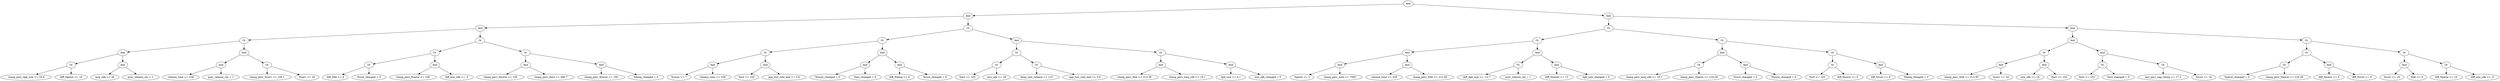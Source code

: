 digraph G {
	graph [bb="0,0,11994,468",
		dpi=78
	];
	node [label="\N"];
	1	 [height=0.5,
		label=And,
		pos="6178.5,450",
		width=0.75];
	2	 [height=0.5,
		label=And,
		pos="4549.5,378",
		width=0.75];
	1 -> 2	 [pos="e,4576.4,380.16 6151.6,447.84 5960.4,439.63 4808.9,390.15 4586.6,380.6"];
	3	 [height=0.5,
		label=And,
		pos="7808.5,378",
		width=0.75];
	1 -> 3	 [pos="e,7781.5,380.16 6205.4,447.84 6396.7,439.63 7548.9,390.15 7771.3,380.6"];
	4	 [height=0.5,
		label=And,
		pos="2194.5,306",
		width=0.75];
	2 -> 4	 [pos="e,2221.4,307.8 4522.2,376.19 4280.8,369.01 2510.4,316.39 2231.5,308.1"];
	5	 [height=0.5,
		label=Or,
		pos="4549.5,306",
		width=0.75];
	2 -> 5	 [pos="e,4549.5,324.1 4549.5,359.7 4549.5,351.98 4549.5,342.71 4549.5,334.11"];
	8	 [height=0.5,
		label=Or,
		pos="1160.5,234",
		width=0.75];
	4 -> 8	 [pos="e,1187.4,236.82 2167.6,303.18 2025.5,293.56 1362,248.64 1197.5,237.5"];
	9	 [height=0.5,
		label=Or,
		pos="2194.5,234",
		width=0.75];
	4 -> 9	 [pos="e,2194.5,252.1 2194.5,287.7 2194.5,279.98 2194.5,270.71 2194.5,262.11"];
	16	 [height=0.5,
		label=And,
		pos="590.49,162",
		width=0.75];
	8 -> 16	 [pos="e,616.89,166.24 1134.1,229.76 1041.9,218.43 733.12,180.52 626.82,167.46"];
	17	 [height=0.5,
		label=And,
		pos="1160.5,162",
		width=0.75];
	8 -> 17	 [pos="e,1160.5,180.1 1160.5,215.7 1160.5,207.98 1160.5,198.71 1160.5,190.11"];
	32	 [height=0.5,
		label=Or,
		pos="342.49,90",
		width=0.75];
	16 -> 32	 [pos="e,367.08,97.94 565.8,154.03 521.33,141.48 427.67,115.04 376.92,100.72"];
	33	 [height=0.5,
		label=And,
		pos="590.49,90",
		width=0.75];
	16 -> 33	 [pos="e,590.49,108.1 590.49,143.7 590.49,135.98 590.49,126.71 590.49,118.11"];
	64	 [height=0.5,
		label="chang_perc_Apk_size <= 20.8",
		pos="123.49,18",
		width=3.4303];
	32 -> 64	 [pos="e,172.42,34.64 318.64,81.376 286.1,70.977 226.75,52.006 182.01,37.707"];
	65	 [height=0.5,
		label="diff_Nperm <= 16",
		pos="342.49,18",
		width=2.1484];
	32 -> 65	 [pos="e,342.49,36.104 342.49,71.697 342.49,63.983 342.49,54.712 342.49,46.112"];
	66	 [height=0.5,
		label="targ_sdk >= 26",
		pos="504.49,18",
		width=1.8596];
	33 -> 66	 [pos="e,524.65,35.412 573.91,75.503 562.27,66.028 546.41,53.12 532.79,42.033"];
	67	 [height=0.5,
		label="prev_release_res = 1",
		pos="675.49,18",
		width=2.4012];
	33 -> 67	 [pos="e,655.25,35.667 606.88,75.503 618.3,66.094 633.84,53.299 647.24,42.264"];
	34	 [height=0.5,
		label=And,
		pos="1051.5,90",
		width=0.75];
	17 -> 34	 [pos="e,1070.3,103.05 1141.5,148.81 1124.2,137.67 1098.3,121.06 1078.7,108.5"];
	35	 [height=0.5,
		label=Or,
		pos="1270.5,90",
		width=0.75];
	17 -> 35	 [pos="e,1251.5,103.05 1179.6,148.81 1197.2,137.67 1223.2,121.06 1243,108.5"];
	68	 [height=0.5,
		label="release_time <= 228",
		pos="863.49,18",
		width=2.329];
	34 -> 68	 [pos="e,903.52,33.904 1028.4,80.417 999.9,69.793 950.52,51.406 913.21,37.512"];
	69	 [height=0.5,
		label="prev_release_res = 1",
		pos="1051.5,18",
		width=2.4012];
	34 -> 69	 [pos="e,1051.5,36.104 1051.5,71.697 1051.5,63.983 1051.5,54.712 1051.5,46.112"];
	70	 [height=0.5,
		label="chang_perc_Nserv <= 109.1",
		pos="1270.5,18",
		width=3.1955];
	35 -> 70	 [pos="e,1270.5,36.104 1270.5,71.697 1270.5,63.983 1270.5,54.712 1270.5,46.112"];
	71	 [height=0.5,
		label="Nserv <= 34",
		pos="1460.5,18",
		width=1.5707];
	35 -> 71	 [pos="e,1425,32.069 1293.8,80.417 1323.9,69.324 1377,49.767 1415.2,35.699"];
	18	 [height=0.5,
		label=Or,
		pos="2080.5,162",
		width=0.75];
	9 -> 18	 [pos="e,2099.9,174.93 2175.2,221.13 2156.9,209.91 2129.3,192.97 2108.6,180.26"];
	19	 [height=0.5,
		label=Or,
		pos="2527.5,162",
		width=0.75];
	9 -> 19	 [pos="e,2501.8,168.41 2219.8,227.68 2278.4,215.36 2423.8,184.8 2491.6,170.55"];
	36	 [height=0.5,
		label=Or,
		pos="1762.5,90",
		width=0.75];
	18 -> 36	 [pos="e,1787.7,96.552 2055.3,155.45 1998.9,143.04 1862.6,113.04 1797.8,98.782"];
	37	 [height=0.5,
		label=And,
		pos="2080.5,90",
		width=0.75];
	18 -> 37	 [pos="e,2080.5,108.1 2080.5,143.7 2080.5,135.98 2080.5,126.71 2080.5,118.11"];
	72	 [height=0.5,
		label="diff_Nlib <= 6",
		pos="1598.5,18",
		width=1.7693];
	36 -> 72	 [pos="e,1632.2,33.383 1740.4,79.559 1715.2,68.805 1673.4,50.971 1641.7,37.434"];
	73	 [height=0.5,
		label="Ncust_changed = 0",
		pos="1762.5,18",
		width=2.2748];
	36 -> 73	 [pos="e,1762.5,36.104 1762.5,71.697 1762.5,63.983 1762.5,54.712 1762.5,46.112"];
	74	 [height=0.5,
		label="chang_perc_Nnorm <= 100",
		pos="1974.5,18",
		width=3.1233];
	37 -> 74	 [pos="e,1999.9,35.772 2062,76.807 2047.2,67.045 2026.1,53.09 2008.3,41.337"];
	75	 [height=0.5,
		label="diff_min_sdk >= -5",
		pos="2187.5,18",
		width=2.2929];
	37 -> 75	 [pos="e,2162.6,35.252 2099.1,76.807 2114.3,66.91 2136,52.704 2154.1,40.852"];
	38	 [height=0.5,
		label=And,
		pos="2527.5,90",
		width=0.75];
	19 -> 38	 [pos="e,2527.5,108.1 2527.5,143.7 2527.5,135.98 2527.5,126.71 2527.5,118.11"];
	39	 [height=0.5,
		label=And,
		pos="2882.5,90",
		width=0.75];
	19 -> 39	 [pos="e,2856.7,96.083 2553,155.97 2615.3,143.69 2775.1,112.17 2846.8,98.037"];
	76	 [height=0.5,
		label="chang_perc_Nnorm <= 100",
		pos="2400.5,18",
		width=3.1233];
	38 -> 76	 [pos="e,2430.5,35.514 2507.4,77.908 2489.2,67.879 2461.9,52.833 2439.4,40.457"];
	77	 [height=0.5,
		label="chang_perc_Nact <= 466.7",
		pos="2641.5,18",
		width=3.0692];
	38 -> 77	 [pos="e,2614.4,35.664 2546.8,77.125 2562.9,67.248 2586.2,52.924 2605.7,40.967"];
	78	 [height=0.5,
		label="chang_perc_Nnorm <= 100",
		pos="2882.5,18",
		width=3.1233];
	39 -> 78	 [pos="e,2882.5,36.104 2882.5,71.697 2882.5,63.983 2882.5,54.712 2882.5,46.112"];
	79	 [height=0.5,
		label="Ndang_changed = 0",
		pos="3097.5,18",
		width=2.347];
	39 -> 79	 [pos="e,3053,33.482 2906.3,81.241 2939.2,70.552 2999.2,50.991 3043.3,36.642"];
	10	 [height=0.5,
		label=Or,
		pos="4225.5,234",
		width=0.75];
	5 -> 10	 [pos="e,4250.8,240.47 4524.1,299.51 4466.6,287.09 4326.5,256.82 4260.7,242.61"];
	11	 [height=0.5,
		label=And,
		pos="4872.5,234",
		width=0.75];
	5 -> 11	 [pos="e,4847.3,240.47 4574.8,299.51 4632.1,287.09 4771.8,256.82 4837.4,242.61"];
	20	 [height=0.5,
		label=Or,
		pos="3661.5,162",
		width=0.75];
	10 -> 20	 [pos="e,3687.9,166.28 4199,229.72 4107.5,218.35 3803.6,180.64 3698,167.54"];
	21	 [height=0.5,
		label=And,
		pos="4225.5,162",
		width=0.75];
	10 -> 21	 [pos="e,4225.5,180.1 4225.5,215.7 4225.5,207.98 4225.5,198.71 4225.5,190.11"];
	40	 [height=0.5,
		label=And,
		pos="3413.5,90",
		width=0.75];
	20 -> 40	 [pos="e,3438.1,97.94 3636.8,154.03 3592.3,141.48 3498.7,115.04 3447.9,100.72"];
	41	 [height=0.5,
		label=And,
		pos="3661.5,90",
		width=0.75];
	20 -> 41	 [pos="e,3661.5,108.1 3661.5,143.7 3661.5,135.98 3661.5,126.71 3661.5,118.11"];
	80	 [height=0.5,
		label="Nnorm <= 7",
		pos="3255.5,18",
		width=1.5526];
	40 -> 80	 [pos="e,3287.1,32.997 3391.5,79.267 3367,68.419 3326.9,50.639 3296.6,37.195"];
	81	 [height=0.5,
		label="release_time <= 228",
		pos="3413.5,18",
		width=2.329];
	40 -> 81	 [pos="e,3413.5,36.104 3413.5,71.697 3413.5,63.983 3413.5,54.712 3413.5,46.112"];
	82	 [height=0.5,
		label="Nact <= 103",
		pos="3571.5,18",
		width=1.5707];
	41 -> 82	 [pos="e,3591.8,34.803 3644.6,75.834 3632,66.1 3614.7,52.616 3600.1,41.225"];
	83	 [height=0.5,
		label="app_hist_rate_bad <= 0.6",
		pos="3751.5,18",
		width=2.9247];
	41 -> 83	 [pos="e,3729.9,35.824 3678.4,75.834 3690.6,66.365 3707.3,53.347 3721.7,42.159"];
	42	 [height=0.5,
		label=And,
		pos="4141.5,90",
		width=0.75];
	21 -> 42	 [pos="e,4157.6,104.46 4209.3,147.5 4196.9,137.14 4179.5,122.67 4165.5,110.97"];
	43	 [height=0.5,
		label=And,
		pos="4308.5,90",
		width=0.75];
	21 -> 43	 [pos="e,4292.4,104.56 4241.9,147.17 4254.1,136.85 4271,122.58 4284.8,111.01"];
	84	 [height=0.5,
		label="Nnorm_changed = 0",
		pos="3960.5,18",
		width=2.3831];
	42 -> 84	 [pos="e,3999.7,34.174 4118.6,80.134 4091.3,69.575 4044.9,51.643 4009.4,37.923"];
	85	 [height=0.5,
		label="Nact_changed = 0",
		pos="4141.5,18",
		width=2.1484];
	42 -> 85	 [pos="e,4141.5,36.104 4141.5,71.697 4141.5,63.983 4141.5,54.712 4141.5,46.112"];
	86	 [height=0.5,
		label="diff_Ndang <= 0",
		pos="4308.5,18",
		width=2.004];
	43 -> 86	 [pos="e,4308.5,36.104 4308.5,71.697 4308.5,63.983 4308.5,54.712 4308.5,46.112"];
	87	 [height=0.5,
		label="Ncust_changed = 0",
		pos="4480.5,18",
		width=2.2748];
	43 -> 87	 [pos="e,4443.2,34.174 4331,79.849 4356.9,69.291 4400.3,51.644 4433.6,38.066"];
	22	 [height=0.5,
		label=Or,
		pos="4872.5,162",
		width=0.75];
	11 -> 22	 [pos="e,4872.5,180.1 4872.5,215.7 4872.5,207.98 4872.5,198.71 4872.5,190.11"];
	23	 [height=0.5,
		label=Or,
		pos="5556.5,162",
		width=0.75];
	11 -> 23	 [pos="e,5529.9,165.73 4899.3,230.26 5005.6,219.38 5397.7,179.25 5519.9,166.75"];
	44	 [height=0.5,
		label=Or,
		pos="4777.5,90",
		width=0.75];
	22 -> 44	 [pos="e,4795.1,103.99 4855.1,148.16 4840.6,137.47 4819.7,122.1 4803.3,109.99"];
	45	 [height=0.5,
		label=Or,
		pos="4966.5,90",
		width=0.75];
	22 -> 45	 [pos="e,4949.2,103.87 4890.2,147.83 4904.4,137.21 4924.7,122.11 4940.8,110.15"];
	88	 [height=0.5,
		label="Nact <= 103",
		pos="4636.5,18",
		width=1.5707];
	44 -> 88	 [pos="e,4665.6,33.446 4756.4,78.52 4734.9,67.854 4701.1,51.083 4674.9,38.057"];
	89	 [height=0.5,
		label="min_sdk >= 18",
		pos="4777.5,18",
		width=1.8415];
	44 -> 89	 [pos="e,4777.5,36.104 4777.5,71.697 4777.5,63.983 4777.5,54.712 4777.5,46.112"];
	90	 [height=0.5,
		label="delay_last_release <= 115",
		pos="4966.5,18",
		width=2.9067];
	45 -> 90	 [pos="e,4966.5,36.104 4966.5,71.697 4966.5,63.983 4966.5,54.712 4966.5,46.112"];
	91	 [height=0.5,
		label="app_hist_rate_bad <= 0.6",
		pos="5194.5,18",
		width=2.9247];
	45 -> 91	 [pos="e,5145.4,34.081 4990.5,81.641 5024.6,71.154 5088.4,51.578 5135.6,37.09"];
	46	 [height=0.5,
		label=And,
		pos="5556.5,90",
		width=0.75];
	23 -> 46	 [pos="e,5556.5,108.1 5556.5,143.7 5556.5,135.98 5556.5,126.71 5556.5,118.11"];
	47	 [height=0.5,
		label=And,
		pos="5892.5,90",
		width=0.75];
	23 -> 47	 [pos="e,5867,96.311 5582,155.68 5641.5,143.3 5789.2,112.53 5857.2,98.357"];
	92	 [height=0.5,
		label="chang_perc_Nlib <= 213.56",
		pos="5430.5,18",
		width=3.1414];
	46 -> 92	 [pos="e,5460.1,35.44 5536.2,77.753 5518.1,67.699 5491.1,52.693 5468.9,40.363"];
	93	 [height=0.5,
		label="chang_perc_targ_sdk <= 19.1",
		pos="5682.5,18",
		width=3.358];
	46 -> 93	 [pos="e,5652.4,35.704 5576.7,77.753 5594.7,67.767 5621.5,52.896 5643.6,40.614"];
	94	 [height=0.5,
		label="Apk_size >= 4.1",
		pos="5892.5,18",
		width=1.9859];
	47 -> 94	 [pos="e,5892.5,36.104 5892.5,71.697 5892.5,63.983 5892.5,54.712 5892.5,46.112"];
	95	 [height=0.5,
		label="min_sdk_changed = 0",
		pos="6073.5,18",
		width=2.5456];
	47 -> 95	 [pos="e,6033.9,34.308 5915.4,80.134 5942.6,69.609 5988.8,51.758 6024.2,38.054"];
	6	 [height=0.5,
		label=Or,
		pos="7808.5,306",
		width=0.75];
	3 -> 6	 [pos="e,7808.5,324.1 7808.5,359.7 7808.5,351.98 7808.5,342.71 7808.5,334.11"];
	7	 [height=0.5,
		label=And,
		pos="10019,306",
		width=0.75];
	3 -> 7	 [pos="e,9992.5,307.86 7835.6,376.14 8067.6,368.8 9713.8,316.68 9982.4,308.17"];
	12	 [height=0.5,
		label=Or,
		pos="7362.5,234",
		width=0.75];
	6 -> 12	 [pos="e,7388.4,239.07 7782.3,300.88 7706.2,288.94 7485.4,254.28 7398.3,240.63"];
	13	 [height=0.5,
		label=Or,
		pos="8254.5,234",
		width=0.75];
	6 -> 13	 [pos="e,8228.6,239.07 7834.7,300.88 7910.8,288.94 8131.6,254.28 8218.6,240.63"];
	24	 [height=0.5,
		label=And,
		pos="6734.5,162",
		width=0.75];
	12 -> 24	 [pos="e,6761.1,165.96 7335.9,230.04 7236.4,218.95 6885.8,179.87 6771.1,167.08"];
	25	 [height=0.5,
		label=And,
		pos="7362.5,162",
		width=0.75];
	12 -> 25	 [pos="e,7362.5,180.1 7362.5,215.7 7362.5,207.98 7362.5,198.71 7362.5,190.11"];
	48	 [height=0.5,
		label=And,
		pos="6419.5,90",
		width=0.75];
	24 -> 48	 [pos="e,6444.9,96.637 6709.2,155.39 6653.4,142.97 6519.1,113.15 6454.9,98.87"];
	49	 [height=0.5,
		label=And,
		pos="6734.5,90",
		width=0.75];
	24 -> 49	 [pos="e,6734.5,108.1 6734.5,143.7 6734.5,135.98 6734.5,126.71 6734.5,118.11"];
	96	 [height=0.5,
		label="Nperm >= 2",
		pos="6239.5,18",
		width=1.5526];
	48 -> 96	 [pos="e,6273.8,32.336 6396.7,80.134 6368.3,69.105 6319.3,50.03 6283.5,36.114"];
	97	 [height=0.5,
		label="chang_perc_note <= 7500",
		pos="6419.5,18",
		width=2.9608];
	48 -> 97	 [pos="e,6419.5,36.104 6419.5,71.697 6419.5,63.983 6419.5,54.712 6419.5,46.112"];
	98	 [height=0.5,
		label="release_time <= 228",
		pos="6627.5,18",
		width=2.329];
	49 -> 98	 [pos="e,6652.3,35.252 6715.9,76.807 6700.7,66.91 6679,52.704 6660.9,40.852"];
	99	 [height=0.5,
		label="chang_perc_Nlib <= 213.56",
		pos="6842.5,18",
		width=3.1414];
	49 -> 99	 [pos="e,6816.6,35.772 6753.3,76.807 6768.4,67.045 6789.9,53.09 6808,41.337"];
	50	 [height=0.5,
		label=Or,
		pos="7271.5,90",
		width=0.75];
	25 -> 50	 [pos="e,7288.5,104.11 7345.4,147.83 7331.6,137.27 7312.2,122.3 7296.7,110.37"];
	51	 [height=0.5,
		label=And,
		pos="7454.5,90",
		width=0.75];
	25 -> 51	 [pos="e,7437.3,104.11 7379.8,147.83 7393.7,137.27 7413.4,122.3 7429,110.37"];
	100	 [height=0.5,
		label="diff_Apk_size >= -12.7",
		pos="7070.5,18",
		width=2.69];
	50 -> 100	 [pos="e,7113.8,34.1 7248,80.833 7217.6,70.249 7163.8,51.483 7123.3,37.393"];
	101	 [height=0.5,
		label="prev_release_res = 1",
		pos="7271.5,18",
		width=2.4012];
	50 -> 101	 [pos="e,7271.5,36.104 7271.5,71.697 7271.5,63.983 7271.5,54.712 7271.5,46.112"];
	102	 [height=0.5,
		label="diff_Nintent <= 13",
		pos="7454.5,18",
		width=2.1845];
	51 -> 102	 [pos="e,7454.5,36.104 7454.5,71.697 7454.5,63.983 7454.5,54.712 7454.5,46.112"];
	103	 [height=0.5,
		label="Apk_size_changed = 0",
		pos="7646.5,18",
		width=2.6359];
	51 -> 103	 [pos="e,7604.7,34.239 7477.6,80.556 7506.6,69.997 7557,51.614 7595.3,37.679"];
	26	 [height=0.5,
		label=And,
		pos="8254.5,162",
		width=0.75];
	13 -> 26	 [pos="e,8254.5,180.1 8254.5,215.7 8254.5,207.98 8254.5,198.71 8254.5,190.11"];
	27	 [height=0.5,
		label=Or,
		pos="8785.5,162",
		width=0.75];
	13 -> 27	 [pos="e,8759.3,166.45 8280.8,229.53 8368.2,218.01 8648.9,181 8749.3,167.76"];
	52	 [height=0.5,
		label=Or,
		pos="8142.5,90",
		width=0.75];
	26 -> 52	 [pos="e,8161.6,102.93 8235.5,149.13 8217.5,137.91 8190.4,120.97 8170.1,108.26"];
	53	 [height=0.5,
		label=And,
		pos="8365.5,90",
		width=0.75];
	26 -> 53	 [pos="e,8346.3,103.11 8273.6,148.97 8291.2,137.85 8317.6,121.19 8337.6,108.58"];
	104	 [height=0.5,
		label="chang_perc_targ_sdk <= 19.1",
		pos="7880.5,18",
		width=3.358];
	52 -> 104	 [pos="e,7936.6,33.98 8117.8,82.415 8079,72.028 8002.1,51.494 7946.4,36.599"];
	105	 [height=0.5,
		label="chang_perc_Nperm <= 216.26",
		pos="8142.5,18",
		width=3.4122];
	52 -> 105	 [pos="e,8142.5,36.104 8142.5,71.697 8142.5,63.983 8142.5,54.712 8142.5,46.112"];
	106	 [height=0.5,
		label="Ncust_changed = 0",
		pos="8365.5,18",
		width=2.2748];
	53 -> 106	 [pos="e,8365.5,36.104 8365.5,71.697 8365.5,63.983 8365.5,54.712 8365.5,46.112"];
	107	 [height=0.5,
		label="Nnorm_changed = 0",
		pos="8551.5,18",
		width=2.3831];
	53 -> 107	 [pos="e,8511.7,33.972 8388.7,80.276 8416.9,69.645 8465.4,51.391 8502.2,37.564"];
	54	 [height=0.5,
		label=Or,
		pos="8785.5,90",
		width=0.75];
	27 -> 54	 [pos="e,8785.5,108.1 8785.5,143.7 8785.5,135.98 8785.5,126.71 8785.5,118.11"];
	55	 [height=0.5,
		label=And,
		pos="9020.5,90",
		width=0.75];
	27 -> 55	 [pos="e,8996.4,98.188 8809.8,153.77 8851.9,141.22 8938.7,115.35 8986.7,101.05"];
	108	 [height=0.5,
		label="Nact <= 103",
		pos="8711.5,18",
		width=1.5707];
	54 -> 108	 [pos="e,8728.8,35.354 8770.5,74.834 8760.7,65.551 8747.6,53.193 8736.3,42.464"];
	109	 [height=0.5,
		label="diff_Nnorm <= 0",
		pos="8859.5,18",
		width=2.0401];
	54 -> 109	 [pos="e,8841.9,35.606 8800.5,74.834 8810.2,65.616 8823.2,53.366 8834.4,42.689"];
	110	 [height=0.5,
		label="diff_Ncust <= 9",
		pos="9020.5,18",
		width=1.9318];
	55 -> 110	 [pos="e,9020.5,36.104 9020.5,71.697 9020.5,63.983 9020.5,54.712 9020.5,46.112"];
	111	 [height=0.5,
		label="Ndang_changed = 0",
		pos="9192.5,18",
		width=2.347];
	55 -> 111	 [pos="e,9155.2,34.174 9043,79.849 9068.9,69.291 9112.3,51.644 9145.6,38.066"];
	14	 [height=0.5,
		label=And,
		pos="10019,234",
		width=0.75];
	7 -> 14	 [pos="e,10019,252.1 10019,287.7 10019,279.98 10019,270.71 10019,262.11"];
	15	 [height=0.5,
		label=Or,
		pos="11059,234",
		width=0.75];
	7 -> 15	 [pos="e,11032,236.82 10046,303.2 10189,293.62 10857,248.65 11022,237.51"];
	28	 [height=0.5,
		label=Or,
		pos="9807.5,162",
		width=0.75];
	14 -> 28	 [pos="e,9831.3,170.86 9995.6,225.11 9957.8,212.63 9884.1,188.3 9841,174.08"];
	29	 [height=0.5,
		label=And,
		pos="10090,162",
		width=0.75];
	14 -> 29	 [pos="e,10076,177.49 10034,218.5 10044,208.73 10057,195.69 10068,184.7"];
	56	 [height=0.5,
		label=And,
		pos="9596.5,90",
		width=0.75];
	28 -> 56	 [pos="e,9620.2,98.865 9783.7,153.11 9746.1,140.63 9672.8,116.3 9629.9,102.08"];
	57	 [height=0.5,
		label=And,
		pos="9807.5,90",
		width=0.75];
	28 -> 57	 [pos="e,9807.5,108.1 9807.5,143.7 9807.5,135.98 9807.5,126.71 9807.5,118.11"];
	112	 [height=0.5,
		label="chang_perc_Nlib <= 213.56",
		pos="9408.5,18",
		width=3.1414];
	56 -> 112	 [pos="e,9450.7,34.715 9573.4,80.417 9545.4,69.994 9497.4,52.099 9460.3,38.306"];
	113	 [height=0.5,
		label="Nserv <= 34",
		pos="9596.5,18",
		width=1.5707];
	56 -> 113	 [pos="e,9596.5,36.104 9596.5,71.697 9596.5,63.983 9596.5,54.712 9596.5,46.112"];
	114	 [height=0.5,
		label="min_sdk >= 18",
		pos="9737.5,18",
		width=1.8415];
	57 -> 114	 [pos="e,9753.9,35.448 9793,74.496 9783.8,65.344 9771.8,53.306 9761.3,42.781"];
	115	 [height=0.5,
		label="Nact <= 103",
		pos="9878.5,18",
		width=1.5707];
	57 -> 115	 [pos="e,9861.8,35.448 9822.2,74.496 9831.6,65.255 9843.9,53.072 9854.7,42.475"];
	58	 [height=0.5,
		label=Or,
		pos="10090,90",
		width=0.75];
	29 -> 58	 [pos="e,10090,108.1 10090,143.7 10090,135.98 10090,126.71 10090,118.11"];
	59	 [height=0.5,
		label=Or,
		pos="10374,90",
		width=0.75];
	29 -> 59	 [pos="e,10349,97.198 10116,154.79 10167,142.26 10281,113.93 10340,99.618"];
	116	 [height=0.5,
		label="Nact <= 103",
		pos="10009,18",
		width=1.5707];
	58 -> 116	 [pos="e,10028,35.257 10074,75.17 10063,65.667 10049,52.83 10036,41.826"];
	117	 [height=0.5,
		label="Nact_changed = 0",
		pos="10161,18",
		width=2.1484];
	58 -> 117	 [pos="e,10145,35.699 10105,74.496 10114,65.409 10127,53.475 10137,43.004"];
	118	 [height=0.5,
		label="last_perc_neg_rating <= 17.3",
		pos="10374,18",
		width=3.2678];
	59 -> 118	 [pos="e,10374,36.104 10374,71.697 10374,63.983 10374,54.712 10374,46.112"];
	119	 [height=0.5,
		label="Ncust <= 19",
		pos="10566,18",
		width=1.5707];
	59 -> 119	 [pos="e,10531,31.999 10398,80.556 10428,69.427 10483,49.607 10521,35.463"];
	30	 [height=0.5,
		label=Or,
		pos="11059,162",
		width=0.75];
	15 -> 30	 [pos="e,11059,180.1 11059,215.7 11059,207.98 11059,198.71 11059,190.11"];
	31	 [height=0.5,
		label=Or,
		pos="11531,162",
		width=0.75];
	15 -> 31	 [pos="e,11505,166.89 11086,229.14 11165,217.37 11404,181.93 11495,168.36"];
	60	 [height=0.5,
		label=Or,
		pos="10952,90",
		width=0.75];
	30 -> 60	 [pos="e,10971,103.29 11041,148.81 11024,137.78 10999,121.41 10980,108.9"];
	61	 [height=0.5,
		label=And,
		pos="11166,90",
		width=0.75];
	30 -> 61	 [pos="e,11148,103.29 11078,148.81 11095,137.78 11120,121.41 11139,108.9"];
	120	 [height=0.5,
		label="Nperm_changed = 0",
		pos="10726,18",
		width=2.3651];
	60 -> 120	 [pos="e,10772,33.202 10928,81.509 10894,70.774 10829,50.714 10782,36.208"];
	121	 [height=0.5,
		label="chang_perc_Nperm <= 216.26",
		pos="10952,18",
		width=3.4122];
	60 -> 121	 [pos="e,10952,36.104 10952,71.697 10952,63.983 10952,54.712 10952,46.112"];
	122	 [height=0.5,
		label="diff_Nnorm <= 0",
		pos="11166,18",
		width=2.0401];
	61 -> 122	 [pos="e,11166,36.104 11166,71.697 11166,63.983 11166,54.712 11166,46.112"];
	123	 [height=0.5,
		label="diff_Ncust <= 9",
		pos="11327,18",
		width=1.9318];
	61 -> 123	 [pos="e,11293,33.842 11189,79.414 11213,68.758 11253,51.286 11284,37.865"];
	62	 [height=0.5,
		label=And,
		pos="11531,90",
		width=0.75];
	31 -> 62	 [pos="e,11531,108.1 11531,143.7 11531,135.98 11531,126.71 11531,118.11"];
	63	 [height=0.5,
		label=Or,
		pos="11733,90",
		width=0.75];
	31 -> 63	 [pos="e,11710,99.115 11555,152.83 11591,140.37 11660,116.57 11701,102.41"];
	124	 [height=0.5,
		label="Ncust <= 19",
		pos="11471,18",
		width=1.5707];
	62 -> 124	 [pos="e,11486,35.628 11518,73.811 11511,64.927 11501,53.504 11492,43.388"];
	125	 [height=0.5,
		label="Nlib <= 9",
		pos="11592,18",
		width=1.2818];
	62 -> 125	 [pos="e,11578,35.29 11544,74.155 11552,65.072 11563,53.243 11572,42.87"];
	126	 [height=0.5,
		label="diff_Nperm <= 16",
		pos="11733,18",
		width=2.1484];
	63 -> 126	 [pos="e,11733,36.104 11733,71.697 11733,63.983 11733,54.712 11733,46.112"];
	127	 [height=0.5,
		label="diff_min_sdk >= -5",
		pos="11911,18",
		width=2.2929];
	63 -> 127	 [pos="e,11873,33.974 11756,79.992 11783,69.36 11829,51.397 11864,37.711"];
}
